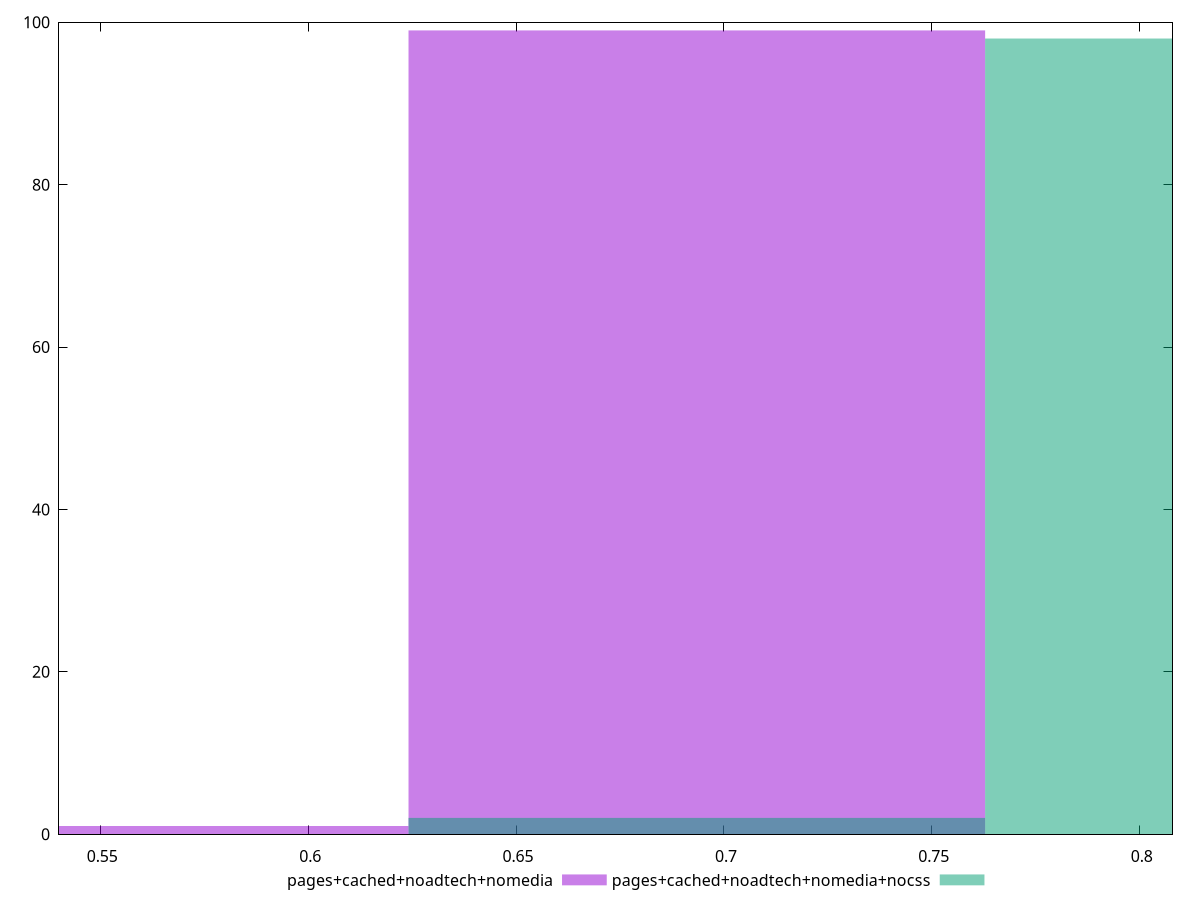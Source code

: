 reset

$pagesCachedNoadtechNomedia <<EOF
0.5547864579510374 1
0.6934830724387968 99
EOF

$pagesCachedNoadtechNomediaNocss <<EOF
0.6934830724387968 2
0.8321796869265561 98
EOF

set key outside below
set boxwidth 0.13869661448775936
set xrange [0.5400648853491867:0.8078976730143735]
set yrange [0:100]
set trange [0:100]
set style fill transparent solid 0.5 noborder
set terminal svg size 640, 500 enhanced background rgb 'white'
set output "report_00019_2021-02-10T18-14-37.922Z//meta/pScore/comparison/histogram/3_vs_4.svg"

plot $pagesCachedNoadtechNomedia title "pages+cached+noadtech+nomedia" with boxes, \
     $pagesCachedNoadtechNomediaNocss title "pages+cached+noadtech+nomedia+nocss" with boxes

reset
